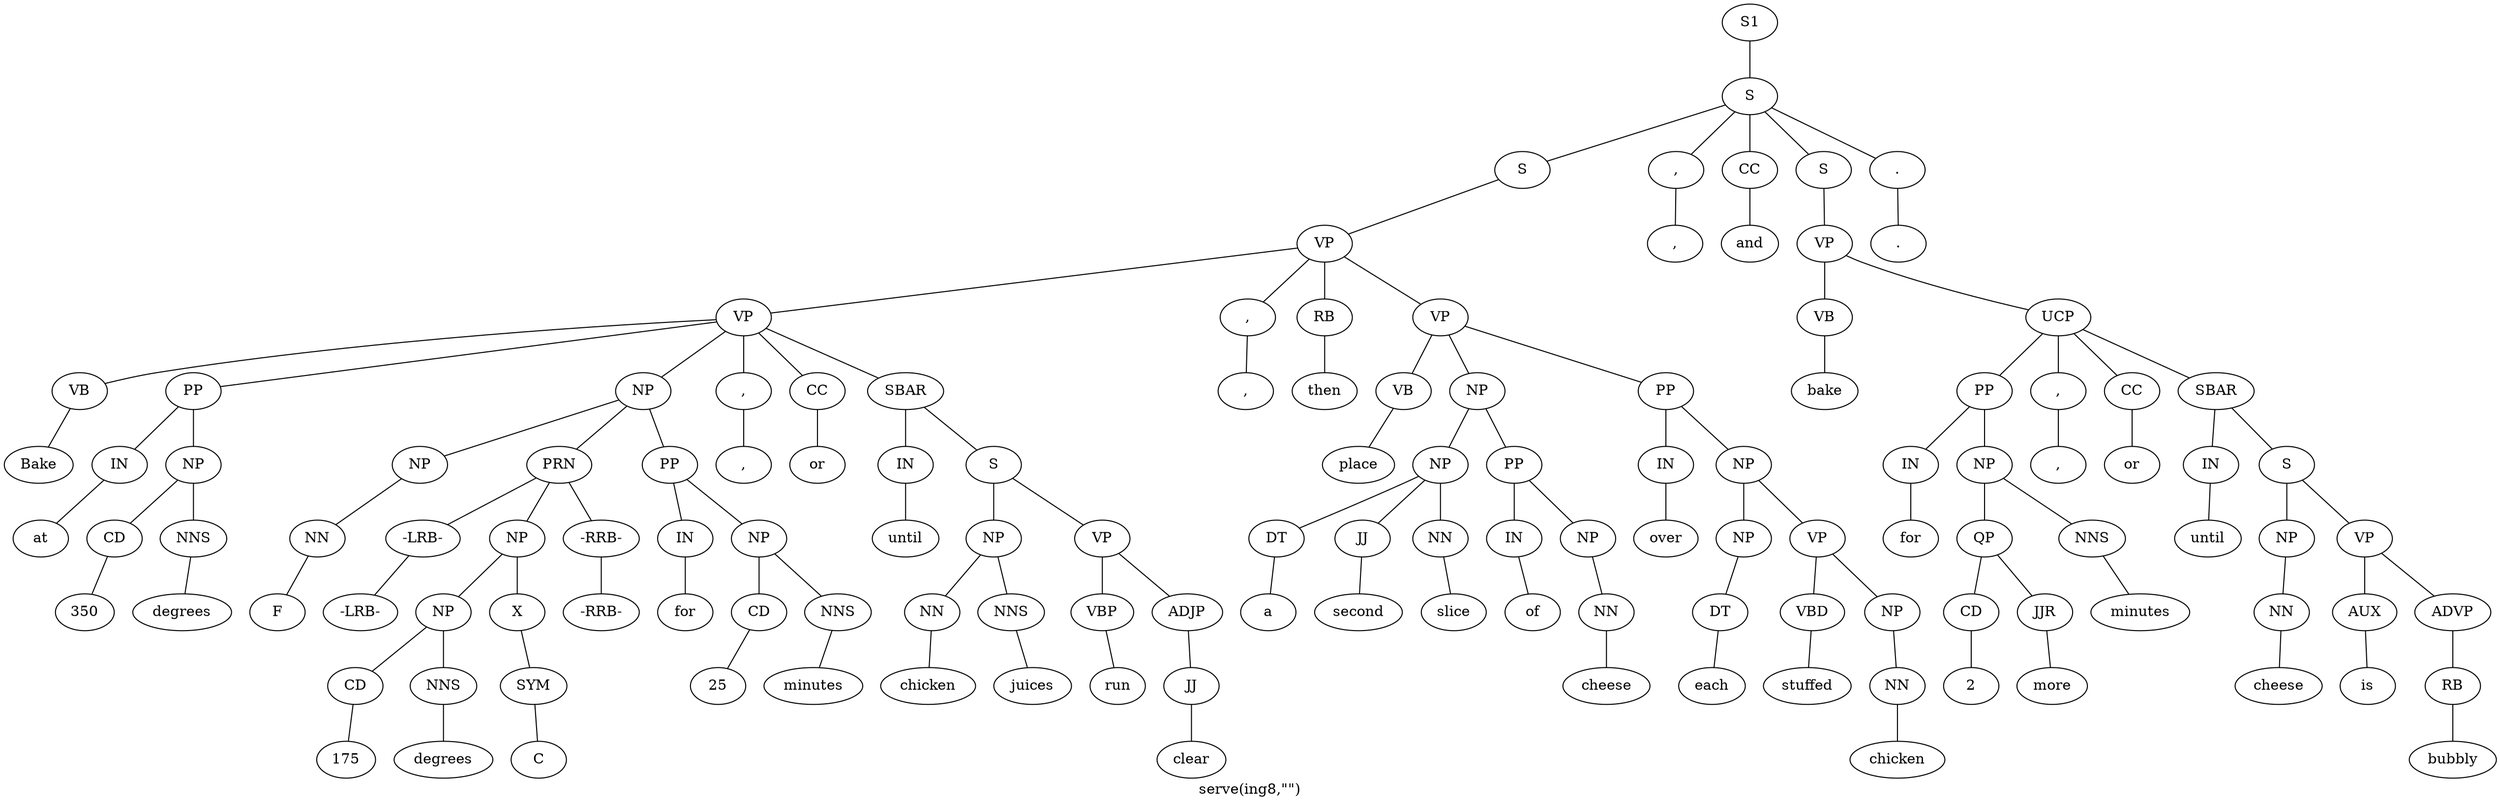 graph SyntaxGraph {
	label = "serve(ing8,\"\")";
	Node0 [label="S1"];
	Node1 [label="S"];
	Node2 [label="S"];
	Node3 [label="VP"];
	Node4 [label="VP"];
	Node5 [label="VB"];
	Node6 [label="Bake"];
	Node7 [label="PP"];
	Node8 [label="IN"];
	Node9 [label="at"];
	Node10 [label="NP"];
	Node11 [label="CD"];
	Node12 [label="350"];
	Node13 [label="NNS"];
	Node14 [label="degrees"];
	Node15 [label="NP"];
	Node16 [label="NP"];
	Node17 [label="NN"];
	Node18 [label="F"];
	Node19 [label="PRN"];
	Node20 [label="-LRB-"];
	Node21 [label="-LRB-"];
	Node22 [label="NP"];
	Node23 [label="NP"];
	Node24 [label="CD"];
	Node25 [label="175"];
	Node26 [label="NNS"];
	Node27 [label="degrees"];
	Node28 [label="X"];
	Node29 [label="SYM"];
	Node30 [label="C"];
	Node31 [label="-RRB-"];
	Node32 [label="-RRB-"];
	Node33 [label="PP"];
	Node34 [label="IN"];
	Node35 [label="for"];
	Node36 [label="NP"];
	Node37 [label="CD"];
	Node38 [label="25"];
	Node39 [label="NNS"];
	Node40 [label="minutes"];
	Node41 [label=","];
	Node42 [label=","];
	Node43 [label="CC"];
	Node44 [label="or"];
	Node45 [label="SBAR"];
	Node46 [label="IN"];
	Node47 [label="until"];
	Node48 [label="S"];
	Node49 [label="NP"];
	Node50 [label="NN"];
	Node51 [label="chicken"];
	Node52 [label="NNS"];
	Node53 [label="juices"];
	Node54 [label="VP"];
	Node55 [label="VBP"];
	Node56 [label="run"];
	Node57 [label="ADJP"];
	Node58 [label="JJ"];
	Node59 [label="clear"];
	Node60 [label=","];
	Node61 [label=","];
	Node62 [label="RB"];
	Node63 [label="then"];
	Node64 [label="VP"];
	Node65 [label="VB"];
	Node66 [label="place"];
	Node67 [label="NP"];
	Node68 [label="NP"];
	Node69 [label="DT"];
	Node70 [label="a"];
	Node71 [label="JJ"];
	Node72 [label="second"];
	Node73 [label="NN"];
	Node74 [label="slice"];
	Node75 [label="PP"];
	Node76 [label="IN"];
	Node77 [label="of"];
	Node78 [label="NP"];
	Node79 [label="NN"];
	Node80 [label="cheese"];
	Node81 [label="PP"];
	Node82 [label="IN"];
	Node83 [label="over"];
	Node84 [label="NP"];
	Node85 [label="NP"];
	Node86 [label="DT"];
	Node87 [label="each"];
	Node88 [label="VP"];
	Node89 [label="VBD"];
	Node90 [label="stuffed"];
	Node91 [label="NP"];
	Node92 [label="NN"];
	Node93 [label="chicken"];
	Node94 [label=","];
	Node95 [label=","];
	Node96 [label="CC"];
	Node97 [label="and"];
	Node98 [label="S"];
	Node99 [label="VP"];
	Node100 [label="VB"];
	Node101 [label="bake"];
	Node102 [label="UCP"];
	Node103 [label="PP"];
	Node104 [label="IN"];
	Node105 [label="for"];
	Node106 [label="NP"];
	Node107 [label="QP"];
	Node108 [label="CD"];
	Node109 [label="2"];
	Node110 [label="JJR"];
	Node111 [label="more"];
	Node112 [label="NNS"];
	Node113 [label="minutes"];
	Node114 [label=","];
	Node115 [label=","];
	Node116 [label="CC"];
	Node117 [label="or"];
	Node118 [label="SBAR"];
	Node119 [label="IN"];
	Node120 [label="until"];
	Node121 [label="S"];
	Node122 [label="NP"];
	Node123 [label="NN"];
	Node124 [label="cheese"];
	Node125 [label="VP"];
	Node126 [label="AUX"];
	Node127 [label="is"];
	Node128 [label="ADVP"];
	Node129 [label="RB"];
	Node130 [label="bubbly"];
	Node131 [label="."];
	Node132 [label="."];

	Node0 -- Node1;
	Node1 -- Node2;
	Node1 -- Node94;
	Node1 -- Node96;
	Node1 -- Node98;
	Node1 -- Node131;
	Node2 -- Node3;
	Node3 -- Node4;
	Node3 -- Node60;
	Node3 -- Node62;
	Node3 -- Node64;
	Node4 -- Node5;
	Node4 -- Node7;
	Node4 -- Node15;
	Node4 -- Node41;
	Node4 -- Node43;
	Node4 -- Node45;
	Node5 -- Node6;
	Node7 -- Node8;
	Node7 -- Node10;
	Node8 -- Node9;
	Node10 -- Node11;
	Node10 -- Node13;
	Node11 -- Node12;
	Node13 -- Node14;
	Node15 -- Node16;
	Node15 -- Node19;
	Node15 -- Node33;
	Node16 -- Node17;
	Node17 -- Node18;
	Node19 -- Node20;
	Node19 -- Node22;
	Node19 -- Node31;
	Node20 -- Node21;
	Node22 -- Node23;
	Node22 -- Node28;
	Node23 -- Node24;
	Node23 -- Node26;
	Node24 -- Node25;
	Node26 -- Node27;
	Node28 -- Node29;
	Node29 -- Node30;
	Node31 -- Node32;
	Node33 -- Node34;
	Node33 -- Node36;
	Node34 -- Node35;
	Node36 -- Node37;
	Node36 -- Node39;
	Node37 -- Node38;
	Node39 -- Node40;
	Node41 -- Node42;
	Node43 -- Node44;
	Node45 -- Node46;
	Node45 -- Node48;
	Node46 -- Node47;
	Node48 -- Node49;
	Node48 -- Node54;
	Node49 -- Node50;
	Node49 -- Node52;
	Node50 -- Node51;
	Node52 -- Node53;
	Node54 -- Node55;
	Node54 -- Node57;
	Node55 -- Node56;
	Node57 -- Node58;
	Node58 -- Node59;
	Node60 -- Node61;
	Node62 -- Node63;
	Node64 -- Node65;
	Node64 -- Node67;
	Node64 -- Node81;
	Node65 -- Node66;
	Node67 -- Node68;
	Node67 -- Node75;
	Node68 -- Node69;
	Node68 -- Node71;
	Node68 -- Node73;
	Node69 -- Node70;
	Node71 -- Node72;
	Node73 -- Node74;
	Node75 -- Node76;
	Node75 -- Node78;
	Node76 -- Node77;
	Node78 -- Node79;
	Node79 -- Node80;
	Node81 -- Node82;
	Node81 -- Node84;
	Node82 -- Node83;
	Node84 -- Node85;
	Node84 -- Node88;
	Node85 -- Node86;
	Node86 -- Node87;
	Node88 -- Node89;
	Node88 -- Node91;
	Node89 -- Node90;
	Node91 -- Node92;
	Node92 -- Node93;
	Node94 -- Node95;
	Node96 -- Node97;
	Node98 -- Node99;
	Node99 -- Node100;
	Node99 -- Node102;
	Node100 -- Node101;
	Node102 -- Node103;
	Node102 -- Node114;
	Node102 -- Node116;
	Node102 -- Node118;
	Node103 -- Node104;
	Node103 -- Node106;
	Node104 -- Node105;
	Node106 -- Node107;
	Node106 -- Node112;
	Node107 -- Node108;
	Node107 -- Node110;
	Node108 -- Node109;
	Node110 -- Node111;
	Node112 -- Node113;
	Node114 -- Node115;
	Node116 -- Node117;
	Node118 -- Node119;
	Node118 -- Node121;
	Node119 -- Node120;
	Node121 -- Node122;
	Node121 -- Node125;
	Node122 -- Node123;
	Node123 -- Node124;
	Node125 -- Node126;
	Node125 -- Node128;
	Node126 -- Node127;
	Node128 -- Node129;
	Node129 -- Node130;
	Node131 -- Node132;
}